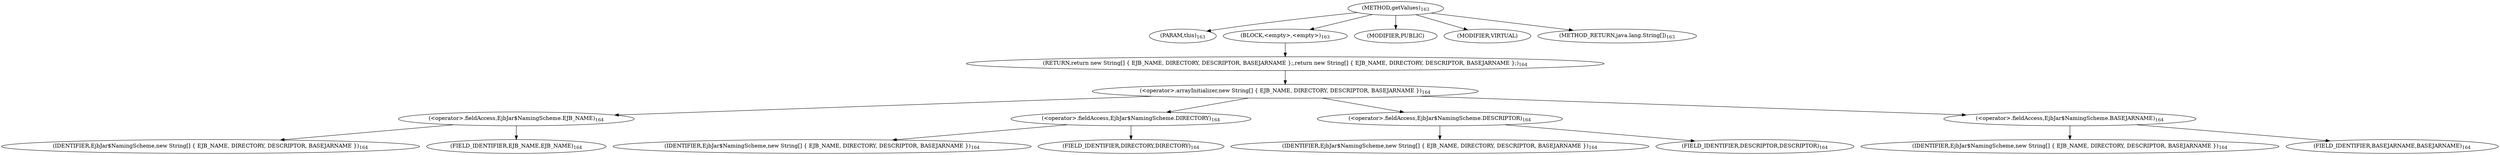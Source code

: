 digraph "getValues" {  
"187" [label = <(METHOD,getValues)<SUB>163</SUB>> ]
"188" [label = <(PARAM,this)<SUB>163</SUB>> ]
"189" [label = <(BLOCK,&lt;empty&gt;,&lt;empty&gt;)<SUB>163</SUB>> ]
"190" [label = <(RETURN,return new String[] { EJB_NAME, DIRECTORY, DESCRIPTOR, BASEJARNAME };,return new String[] { EJB_NAME, DIRECTORY, DESCRIPTOR, BASEJARNAME };)<SUB>164</SUB>> ]
"191" [label = <(&lt;operator&gt;.arrayInitializer,new String[] { EJB_NAME, DIRECTORY, DESCRIPTOR, BASEJARNAME })<SUB>164</SUB>> ]
"192" [label = <(&lt;operator&gt;.fieldAccess,EjbJar$NamingScheme.EJB_NAME)<SUB>164</SUB>> ]
"193" [label = <(IDENTIFIER,EjbJar$NamingScheme,new String[] { EJB_NAME, DIRECTORY, DESCRIPTOR, BASEJARNAME })<SUB>164</SUB>> ]
"194" [label = <(FIELD_IDENTIFIER,EJB_NAME,EJB_NAME)<SUB>164</SUB>> ]
"195" [label = <(&lt;operator&gt;.fieldAccess,EjbJar$NamingScheme.DIRECTORY)<SUB>164</SUB>> ]
"196" [label = <(IDENTIFIER,EjbJar$NamingScheme,new String[] { EJB_NAME, DIRECTORY, DESCRIPTOR, BASEJARNAME })<SUB>164</SUB>> ]
"197" [label = <(FIELD_IDENTIFIER,DIRECTORY,DIRECTORY)<SUB>164</SUB>> ]
"198" [label = <(&lt;operator&gt;.fieldAccess,EjbJar$NamingScheme.DESCRIPTOR)<SUB>164</SUB>> ]
"199" [label = <(IDENTIFIER,EjbJar$NamingScheme,new String[] { EJB_NAME, DIRECTORY, DESCRIPTOR, BASEJARNAME })<SUB>164</SUB>> ]
"200" [label = <(FIELD_IDENTIFIER,DESCRIPTOR,DESCRIPTOR)<SUB>164</SUB>> ]
"201" [label = <(&lt;operator&gt;.fieldAccess,EjbJar$NamingScheme.BASEJARNAME)<SUB>164</SUB>> ]
"202" [label = <(IDENTIFIER,EjbJar$NamingScheme,new String[] { EJB_NAME, DIRECTORY, DESCRIPTOR, BASEJARNAME })<SUB>164</SUB>> ]
"203" [label = <(FIELD_IDENTIFIER,BASEJARNAME,BASEJARNAME)<SUB>164</SUB>> ]
"204" [label = <(MODIFIER,PUBLIC)> ]
"205" [label = <(MODIFIER,VIRTUAL)> ]
"206" [label = <(METHOD_RETURN,java.lang.String[])<SUB>163</SUB>> ]
  "187" -> "188" 
  "187" -> "189" 
  "187" -> "204" 
  "187" -> "205" 
  "187" -> "206" 
  "189" -> "190" 
  "190" -> "191" 
  "191" -> "192" 
  "191" -> "195" 
  "191" -> "198" 
  "191" -> "201" 
  "192" -> "193" 
  "192" -> "194" 
  "195" -> "196" 
  "195" -> "197" 
  "198" -> "199" 
  "198" -> "200" 
  "201" -> "202" 
  "201" -> "203" 
}
